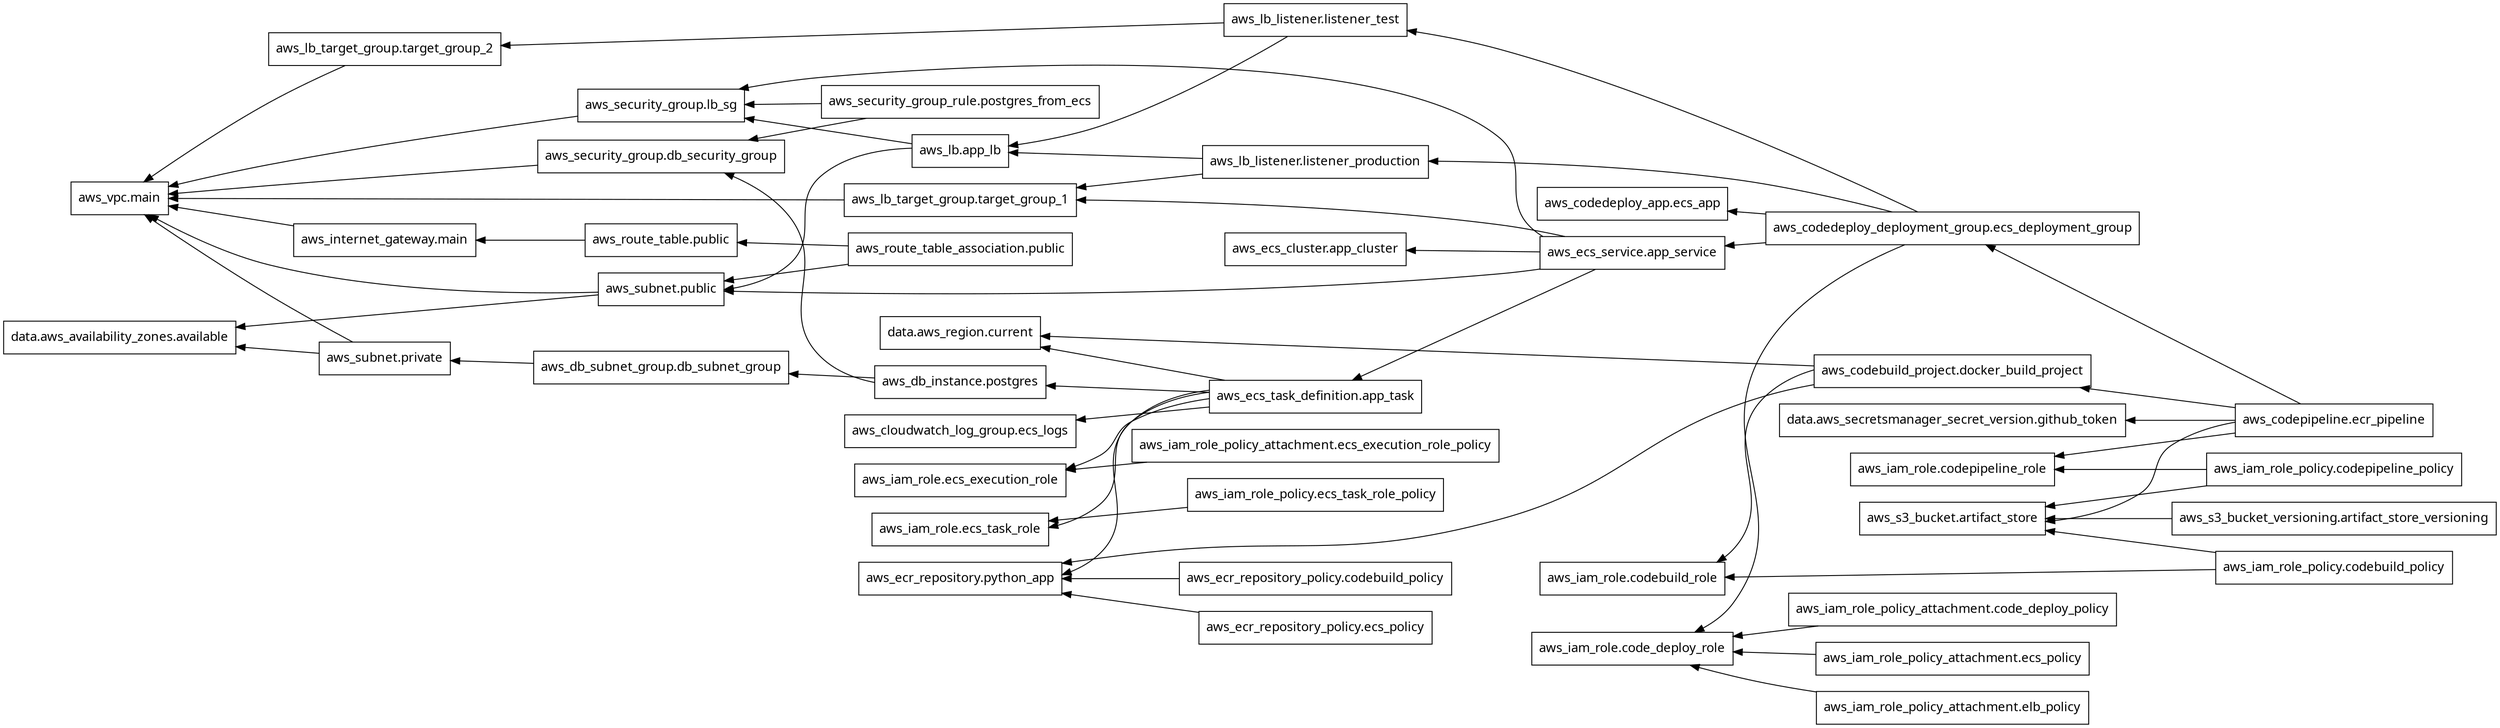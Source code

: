 digraph G {
  rankdir = "RL";
  node [shape = rect, fontname = "sans-serif"];
  "data.aws_availability_zones.available" [label="data.aws_availability_zones.available"];
  "data.aws_region.current" [label="data.aws_region.current"];
  "data.aws_secretsmanager_secret_version.github_token" [label="data.aws_secretsmanager_secret_version.github_token"];
  "aws_cloudwatch_log_group.ecs_logs" [label="aws_cloudwatch_log_group.ecs_logs"];
  "aws_codebuild_project.docker_build_project" [label="aws_codebuild_project.docker_build_project"];
  "aws_codedeploy_app.ecs_app" [label="aws_codedeploy_app.ecs_app"];
  "aws_codedeploy_deployment_group.ecs_deployment_group" [label="aws_codedeploy_deployment_group.ecs_deployment_group"];
  "aws_codepipeline.ecr_pipeline" [label="aws_codepipeline.ecr_pipeline"];
  "aws_db_instance.postgres" [label="aws_db_instance.postgres"];
  "aws_db_subnet_group.db_subnet_group" [label="aws_db_subnet_group.db_subnet_group"];
  "aws_ecr_repository.python_app" [label="aws_ecr_repository.python_app"];
  "aws_ecr_repository_policy.codebuild_policy" [label="aws_ecr_repository_policy.codebuild_policy"];
  "aws_ecr_repository_policy.ecs_policy" [label="aws_ecr_repository_policy.ecs_policy"];
  "aws_ecs_cluster.app_cluster" [label="aws_ecs_cluster.app_cluster"];
  "aws_ecs_service.app_service" [label="aws_ecs_service.app_service"];
  "aws_ecs_task_definition.app_task" [label="aws_ecs_task_definition.app_task"];
  "aws_iam_role.code_deploy_role" [label="aws_iam_role.code_deploy_role"];
  "aws_iam_role.codebuild_role" [label="aws_iam_role.codebuild_role"];
  "aws_iam_role.codepipeline_role" [label="aws_iam_role.codepipeline_role"];
  "aws_iam_role.ecs_execution_role" [label="aws_iam_role.ecs_execution_role"];
  "aws_iam_role.ecs_task_role" [label="aws_iam_role.ecs_task_role"];
  "aws_iam_role_policy.codebuild_policy" [label="aws_iam_role_policy.codebuild_policy"];
  "aws_iam_role_policy.codepipeline_policy" [label="aws_iam_role_policy.codepipeline_policy"];
  "aws_iam_role_policy.ecs_task_role_policy" [label="aws_iam_role_policy.ecs_task_role_policy"];
  "aws_iam_role_policy_attachment.code_deploy_policy" [label="aws_iam_role_policy_attachment.code_deploy_policy"];
  "aws_iam_role_policy_attachment.ecs_execution_role_policy" [label="aws_iam_role_policy_attachment.ecs_execution_role_policy"];
  "aws_iam_role_policy_attachment.ecs_policy" [label="aws_iam_role_policy_attachment.ecs_policy"];
  "aws_iam_role_policy_attachment.elb_policy" [label="aws_iam_role_policy_attachment.elb_policy"];
  "aws_internet_gateway.main" [label="aws_internet_gateway.main"];
  "aws_lb.app_lb" [label="aws_lb.app_lb"];
  "aws_lb_listener.listener_production" [label="aws_lb_listener.listener_production"];
  "aws_lb_listener.listener_test" [label="aws_lb_listener.listener_test"];
  "aws_lb_target_group.target_group_1" [label="aws_lb_target_group.target_group_1"];
  "aws_lb_target_group.target_group_2" [label="aws_lb_target_group.target_group_2"];
  "aws_route_table.public" [label="aws_route_table.public"];
  "aws_route_table_association.public" [label="aws_route_table_association.public"];
  "aws_s3_bucket.artifact_store" [label="aws_s3_bucket.artifact_store"];
  "aws_s3_bucket_versioning.artifact_store_versioning" [label="aws_s3_bucket_versioning.artifact_store_versioning"];
  "aws_security_group.db_security_group" [label="aws_security_group.db_security_group"];
  "aws_security_group.lb_sg" [label="aws_security_group.lb_sg"];
  "aws_security_group_rule.postgres_from_ecs" [label="aws_security_group_rule.postgres_from_ecs"];
  "aws_subnet.private" [label="aws_subnet.private"];
  "aws_subnet.public" [label="aws_subnet.public"];
  "aws_vpc.main" [label="aws_vpc.main"];
  "aws_codebuild_project.docker_build_project" -> "data.aws_region.current";
  "aws_codebuild_project.docker_build_project" -> "aws_ecr_repository.python_app";
  "aws_codebuild_project.docker_build_project" -> "aws_iam_role.codebuild_role";
  "aws_codedeploy_deployment_group.ecs_deployment_group" -> "aws_codedeploy_app.ecs_app";
  "aws_codedeploy_deployment_group.ecs_deployment_group" -> "aws_ecs_service.app_service";
  "aws_codedeploy_deployment_group.ecs_deployment_group" -> "aws_iam_role.code_deploy_role";
  "aws_codedeploy_deployment_group.ecs_deployment_group" -> "aws_lb_listener.listener_production";
  "aws_codedeploy_deployment_group.ecs_deployment_group" -> "aws_lb_listener.listener_test";
  "aws_codepipeline.ecr_pipeline" -> "data.aws_secretsmanager_secret_version.github_token";
  "aws_codepipeline.ecr_pipeline" -> "aws_codebuild_project.docker_build_project";
  "aws_codepipeline.ecr_pipeline" -> "aws_codedeploy_deployment_group.ecs_deployment_group";
  "aws_codepipeline.ecr_pipeline" -> "aws_iam_role.codepipeline_role";
  "aws_codepipeline.ecr_pipeline" -> "aws_s3_bucket.artifact_store";
  "aws_db_instance.postgres" -> "aws_db_subnet_group.db_subnet_group";
  "aws_db_instance.postgres" -> "aws_security_group.db_security_group";
  "aws_db_subnet_group.db_subnet_group" -> "aws_subnet.private";
  "aws_ecr_repository_policy.codebuild_policy" -> "aws_ecr_repository.python_app";
  "aws_ecr_repository_policy.ecs_policy" -> "aws_ecr_repository.python_app";
  "aws_ecs_service.app_service" -> "aws_ecs_cluster.app_cluster";
  "aws_ecs_service.app_service" -> "aws_ecs_task_definition.app_task";
  "aws_ecs_service.app_service" -> "aws_lb_target_group.target_group_1";
  "aws_ecs_service.app_service" -> "aws_security_group.lb_sg";
  "aws_ecs_service.app_service" -> "aws_subnet.public";
  "aws_ecs_task_definition.app_task" -> "data.aws_region.current";
  "aws_ecs_task_definition.app_task" -> "aws_cloudwatch_log_group.ecs_logs";
  "aws_ecs_task_definition.app_task" -> "aws_db_instance.postgres";
  "aws_ecs_task_definition.app_task" -> "aws_ecr_repository.python_app";
  "aws_ecs_task_definition.app_task" -> "aws_iam_role.ecs_execution_role";
  "aws_ecs_task_definition.app_task" -> "aws_iam_role.ecs_task_role";
  "aws_iam_role_policy.codebuild_policy" -> "aws_iam_role.codebuild_role";
  "aws_iam_role_policy.codebuild_policy" -> "aws_s3_bucket.artifact_store";
  "aws_iam_role_policy.codepipeline_policy" -> "aws_iam_role.codepipeline_role";
  "aws_iam_role_policy.codepipeline_policy" -> "aws_s3_bucket.artifact_store";
  "aws_iam_role_policy.ecs_task_role_policy" -> "aws_iam_role.ecs_task_role";
  "aws_iam_role_policy_attachment.code_deploy_policy" -> "aws_iam_role.code_deploy_role";
  "aws_iam_role_policy_attachment.ecs_execution_role_policy" -> "aws_iam_role.ecs_execution_role";
  "aws_iam_role_policy_attachment.ecs_policy" -> "aws_iam_role.code_deploy_role";
  "aws_iam_role_policy_attachment.elb_policy" -> "aws_iam_role.code_deploy_role";
  "aws_internet_gateway.main" -> "aws_vpc.main";
  "aws_lb.app_lb" -> "aws_security_group.lb_sg";
  "aws_lb.app_lb" -> "aws_subnet.public";
  "aws_lb_listener.listener_production" -> "aws_lb.app_lb";
  "aws_lb_listener.listener_production" -> "aws_lb_target_group.target_group_1";
  "aws_lb_listener.listener_test" -> "aws_lb.app_lb";
  "aws_lb_listener.listener_test" -> "aws_lb_target_group.target_group_2";
  "aws_lb_target_group.target_group_1" -> "aws_vpc.main";
  "aws_lb_target_group.target_group_2" -> "aws_vpc.main";
  "aws_route_table.public" -> "aws_internet_gateway.main";
  "aws_route_table_association.public" -> "aws_route_table.public";
  "aws_route_table_association.public" -> "aws_subnet.public";
  "aws_s3_bucket_versioning.artifact_store_versioning" -> "aws_s3_bucket.artifact_store";
  "aws_security_group.db_security_group" -> "aws_vpc.main";
  "aws_security_group.lb_sg" -> "aws_vpc.main";
  "aws_security_group_rule.postgres_from_ecs" -> "aws_security_group.db_security_group";
  "aws_security_group_rule.postgres_from_ecs" -> "aws_security_group.lb_sg";
  "aws_subnet.private" -> "data.aws_availability_zones.available";
  "aws_subnet.private" -> "aws_vpc.main";
  "aws_subnet.public" -> "data.aws_availability_zones.available";
  "aws_subnet.public" -> "aws_vpc.main";
}
